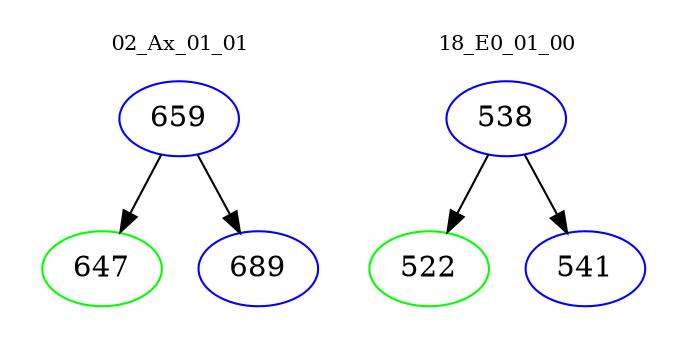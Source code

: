 digraph{
subgraph cluster_0 {
color = white
label = "02_Ax_01_01";
fontsize=10;
T0_659 [label="659", color="blue"]
T0_659 -> T0_647 [color="black"]
T0_647 [label="647", color="green"]
T0_659 -> T0_689 [color="black"]
T0_689 [label="689", color="blue"]
}
subgraph cluster_1 {
color = white
label = "18_E0_01_00";
fontsize=10;
T1_538 [label="538", color="blue"]
T1_538 -> T1_522 [color="black"]
T1_522 [label="522", color="green"]
T1_538 -> T1_541 [color="black"]
T1_541 [label="541", color="blue"]
}
}
